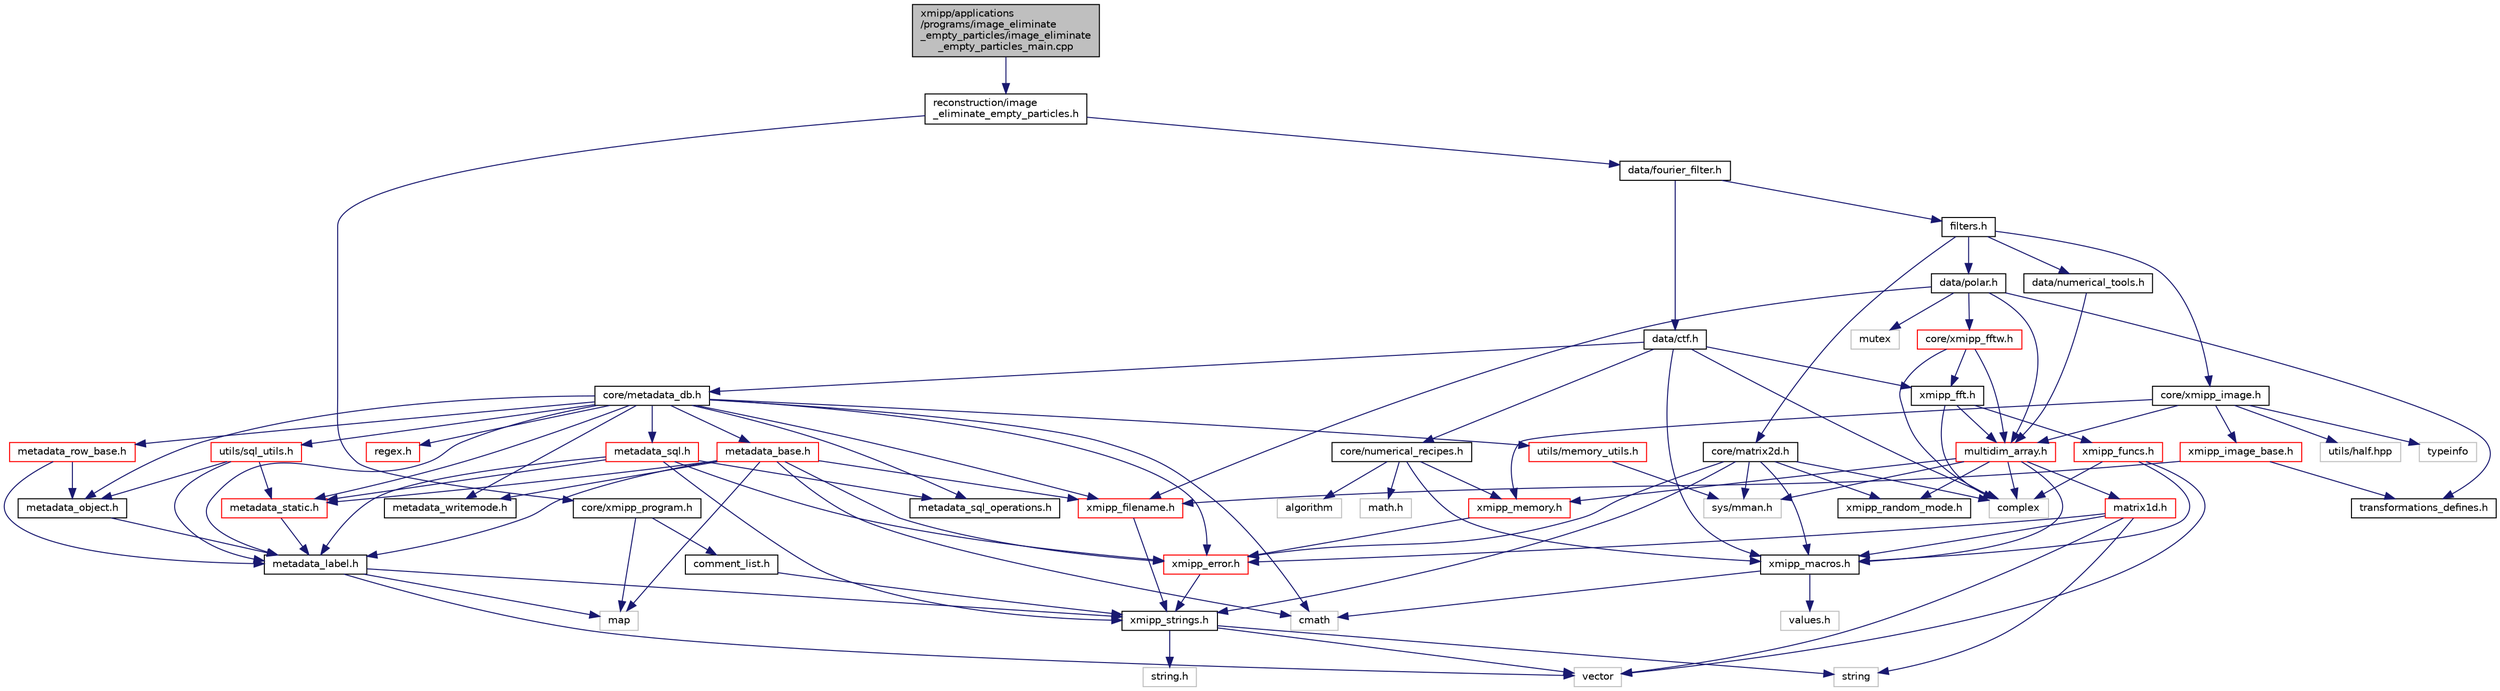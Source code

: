 digraph "xmipp/applications/programs/image_eliminate_empty_particles/image_eliminate_empty_particles_main.cpp"
{
  edge [fontname="Helvetica",fontsize="10",labelfontname="Helvetica",labelfontsize="10"];
  node [fontname="Helvetica",fontsize="10",shape=record];
  Node0 [label="xmipp/applications\l/programs/image_eliminate\l_empty_particles/image_eliminate\l_empty_particles_main.cpp",height=0.2,width=0.4,color="black", fillcolor="grey75", style="filled", fontcolor="black"];
  Node0 -> Node1 [color="midnightblue",fontsize="10",style="solid",fontname="Helvetica"];
  Node1 [label="reconstruction/image\l_eliminate_empty_particles.h",height=0.2,width=0.4,color="black", fillcolor="white", style="filled",URL="$image__eliminate__empty__particles_8h.html"];
  Node1 -> Node2 [color="midnightblue",fontsize="10",style="solid",fontname="Helvetica"];
  Node2 [label="core/xmipp_program.h",height=0.2,width=0.4,color="black", fillcolor="white", style="filled",URL="$xmipp__program_8h.html"];
  Node2 -> Node3 [color="midnightblue",fontsize="10",style="solid",fontname="Helvetica"];
  Node3 [label="map",height=0.2,width=0.4,color="grey75", fillcolor="white", style="filled"];
  Node2 -> Node4 [color="midnightblue",fontsize="10",style="solid",fontname="Helvetica"];
  Node4 [label="comment_list.h",height=0.2,width=0.4,color="black", fillcolor="white", style="filled",URL="$comment__list_8h.html"];
  Node4 -> Node5 [color="midnightblue",fontsize="10",style="solid",fontname="Helvetica"];
  Node5 [label="xmipp_strings.h",height=0.2,width=0.4,color="black", fillcolor="white", style="filled",URL="$xmipp__strings_8h.html"];
  Node5 -> Node6 [color="midnightblue",fontsize="10",style="solid",fontname="Helvetica"];
  Node6 [label="vector",height=0.2,width=0.4,color="grey75", fillcolor="white", style="filled"];
  Node5 -> Node7 [color="midnightblue",fontsize="10",style="solid",fontname="Helvetica"];
  Node7 [label="string",height=0.2,width=0.4,color="grey75", fillcolor="white", style="filled"];
  Node5 -> Node8 [color="midnightblue",fontsize="10",style="solid",fontname="Helvetica"];
  Node8 [label="string.h",height=0.2,width=0.4,color="grey75", fillcolor="white", style="filled"];
  Node1 -> Node9 [color="midnightblue",fontsize="10",style="solid",fontname="Helvetica"];
  Node9 [label="data/fourier_filter.h",height=0.2,width=0.4,color="black", fillcolor="white", style="filled",URL="$fourier__filter_8h.html"];
  Node9 -> Node10 [color="midnightblue",fontsize="10",style="solid",fontname="Helvetica"];
  Node10 [label="filters.h",height=0.2,width=0.4,color="black", fillcolor="white", style="filled",URL="$filters_8h.html"];
  Node10 -> Node11 [color="midnightblue",fontsize="10",style="solid",fontname="Helvetica"];
  Node11 [label="core/xmipp_image.h",height=0.2,width=0.4,color="black", fillcolor="white", style="filled",URL="$xmipp__image_8h.html"];
  Node11 -> Node12 [color="midnightblue",fontsize="10",style="solid",fontname="Helvetica"];
  Node12 [label="typeinfo",height=0.2,width=0.4,color="grey75", fillcolor="white", style="filled"];
  Node11 -> Node13 [color="midnightblue",fontsize="10",style="solid",fontname="Helvetica"];
  Node13 [label="multidim_array.h",height=0.2,width=0.4,color="red", fillcolor="white", style="filled",URL="$multidim__array_8h.html"];
  Node13 -> Node14 [color="midnightblue",fontsize="10",style="solid",fontname="Helvetica"];
  Node14 [label="xmipp_macros.h",height=0.2,width=0.4,color="black", fillcolor="white", style="filled",URL="$xmipp__macros_8h.html"];
  Node14 -> Node15 [color="midnightblue",fontsize="10",style="solid",fontname="Helvetica"];
  Node15 [label="values.h",height=0.2,width=0.4,color="grey75", fillcolor="white", style="filled"];
  Node14 -> Node16 [color="midnightblue",fontsize="10",style="solid",fontname="Helvetica"];
  Node16 [label="cmath",height=0.2,width=0.4,color="grey75", fillcolor="white", style="filled"];
  Node13 -> Node17 [color="midnightblue",fontsize="10",style="solid",fontname="Helvetica"];
  Node17 [label="sys/mman.h",height=0.2,width=0.4,color="grey75", fillcolor="white", style="filled"];
  Node13 -> Node18 [color="midnightblue",fontsize="10",style="solid",fontname="Helvetica"];
  Node18 [label="complex",height=0.2,width=0.4,color="grey75", fillcolor="white", style="filled"];
  Node13 -> Node19 [color="midnightblue",fontsize="10",style="solid",fontname="Helvetica"];
  Node19 [label="matrix1d.h",height=0.2,width=0.4,color="red", fillcolor="white", style="filled",URL="$matrix1d_8h.html"];
  Node19 -> Node7 [color="midnightblue",fontsize="10",style="solid",fontname="Helvetica"];
  Node19 -> Node6 [color="midnightblue",fontsize="10",style="solid",fontname="Helvetica"];
  Node19 -> Node21 [color="midnightblue",fontsize="10",style="solid",fontname="Helvetica"];
  Node21 [label="xmipp_error.h",height=0.2,width=0.4,color="red", fillcolor="white", style="filled",URL="$xmipp__error_8h.html"];
  Node21 -> Node5 [color="midnightblue",fontsize="10",style="solid",fontname="Helvetica"];
  Node19 -> Node14 [color="midnightblue",fontsize="10",style="solid",fontname="Helvetica"];
  Node13 -> Node23 [color="midnightblue",fontsize="10",style="solid",fontname="Helvetica"];
  Node23 [label="xmipp_random_mode.h",height=0.2,width=0.4,color="black", fillcolor="white", style="filled",URL="$xmipp__random__mode_8h.html"];
  Node13 -> Node28 [color="midnightblue",fontsize="10",style="solid",fontname="Helvetica"];
  Node28 [label="xmipp_memory.h",height=0.2,width=0.4,color="red", fillcolor="white", style="filled",URL="$xmipp__memory_8h.html"];
  Node28 -> Node21 [color="midnightblue",fontsize="10",style="solid",fontname="Helvetica"];
  Node11 -> Node31 [color="midnightblue",fontsize="10",style="solid",fontname="Helvetica"];
  Node31 [label="xmipp_image_base.h",height=0.2,width=0.4,color="red", fillcolor="white", style="filled",URL="$xmipp__image__base_8h.html"];
  Node31 -> Node41 [color="midnightblue",fontsize="10",style="solid",fontname="Helvetica"];
  Node41 [label="xmipp_filename.h",height=0.2,width=0.4,color="red", fillcolor="white", style="filled",URL="$xmipp__filename_8h.html"];
  Node41 -> Node5 [color="midnightblue",fontsize="10",style="solid",fontname="Helvetica"];
  Node31 -> Node44 [color="midnightblue",fontsize="10",style="solid",fontname="Helvetica"];
  Node44 [label="transformations_defines.h",height=0.2,width=0.4,color="black", fillcolor="white", style="filled",URL="$transformations__defines_8h.html"];
  Node11 -> Node28 [color="midnightblue",fontsize="10",style="solid",fontname="Helvetica"];
  Node11 -> Node60 [color="midnightblue",fontsize="10",style="solid",fontname="Helvetica"];
  Node60 [label="utils/half.hpp",height=0.2,width=0.4,color="grey75", fillcolor="white", style="filled"];
  Node10 -> Node61 [color="midnightblue",fontsize="10",style="solid",fontname="Helvetica"];
  Node61 [label="core/matrix2d.h",height=0.2,width=0.4,color="black", fillcolor="white", style="filled",URL="$matrix2d_8h.html"];
  Node61 -> Node18 [color="midnightblue",fontsize="10",style="solid",fontname="Helvetica"];
  Node61 -> Node23 [color="midnightblue",fontsize="10",style="solid",fontname="Helvetica"];
  Node61 -> Node14 [color="midnightblue",fontsize="10",style="solid",fontname="Helvetica"];
  Node61 -> Node21 [color="midnightblue",fontsize="10",style="solid",fontname="Helvetica"];
  Node61 -> Node5 [color="midnightblue",fontsize="10",style="solid",fontname="Helvetica"];
  Node61 -> Node17 [color="midnightblue",fontsize="10",style="solid",fontname="Helvetica"];
  Node10 -> Node62 [color="midnightblue",fontsize="10",style="solid",fontname="Helvetica"];
  Node62 [label="data/numerical_tools.h",height=0.2,width=0.4,color="black", fillcolor="white", style="filled",URL="$numerical__tools_8h.html"];
  Node62 -> Node13 [color="midnightblue",fontsize="10",style="solid",fontname="Helvetica"];
  Node10 -> Node63 [color="midnightblue",fontsize="10",style="solid",fontname="Helvetica"];
  Node63 [label="data/polar.h",height=0.2,width=0.4,color="black", fillcolor="white", style="filled",URL="$polar_8h.html"];
  Node63 -> Node64 [color="midnightblue",fontsize="10",style="solid",fontname="Helvetica"];
  Node64 [label="mutex",height=0.2,width=0.4,color="grey75", fillcolor="white", style="filled"];
  Node63 -> Node13 [color="midnightblue",fontsize="10",style="solid",fontname="Helvetica"];
  Node63 -> Node44 [color="midnightblue",fontsize="10",style="solid",fontname="Helvetica"];
  Node63 -> Node65 [color="midnightblue",fontsize="10",style="solid",fontname="Helvetica"];
  Node65 [label="core/xmipp_fftw.h",height=0.2,width=0.4,color="red", fillcolor="white", style="filled",URL="$xmipp__fftw_8h.html"];
  Node65 -> Node18 [color="midnightblue",fontsize="10",style="solid",fontname="Helvetica"];
  Node65 -> Node13 [color="midnightblue",fontsize="10",style="solid",fontname="Helvetica"];
  Node65 -> Node68 [color="midnightblue",fontsize="10",style="solid",fontname="Helvetica"];
  Node68 [label="xmipp_fft.h",height=0.2,width=0.4,color="black", fillcolor="white", style="filled",URL="$xmipp__fft_8h.html"];
  Node68 -> Node18 [color="midnightblue",fontsize="10",style="solid",fontname="Helvetica"];
  Node68 -> Node13 [color="midnightblue",fontsize="10",style="solid",fontname="Helvetica"];
  Node68 -> Node69 [color="midnightblue",fontsize="10",style="solid",fontname="Helvetica"];
  Node69 [label="xmipp_funcs.h",height=0.2,width=0.4,color="red", fillcolor="white", style="filled",URL="$xmipp__funcs_8h.html"];
  Node69 -> Node18 [color="midnightblue",fontsize="10",style="solid",fontname="Helvetica"];
  Node69 -> Node14 [color="midnightblue",fontsize="10",style="solid",fontname="Helvetica"];
  Node69 -> Node6 [color="midnightblue",fontsize="10",style="solid",fontname="Helvetica"];
  Node63 -> Node41 [color="midnightblue",fontsize="10",style="solid",fontname="Helvetica"];
  Node9 -> Node71 [color="midnightblue",fontsize="10",style="solid",fontname="Helvetica"];
  Node71 [label="data/ctf.h",height=0.2,width=0.4,color="black", fillcolor="white", style="filled",URL="$ctf_8h.html"];
  Node71 -> Node18 [color="midnightblue",fontsize="10",style="solid",fontname="Helvetica"];
  Node71 -> Node72 [color="midnightblue",fontsize="10",style="solid",fontname="Helvetica"];
  Node72 [label="core/metadata_db.h",height=0.2,width=0.4,color="black", fillcolor="white", style="filled",URL="$metadata__db_8h.html"];
  Node72 -> Node73 [color="midnightblue",fontsize="10",style="solid",fontname="Helvetica"];
  Node73 [label="regex.h",height=0.2,width=0.4,color="red", fillcolor="white", style="filled",URL="$regex_8h.html"];
  Node72 -> Node16 [color="midnightblue",fontsize="10",style="solid",fontname="Helvetica"];
  Node72 -> Node75 [color="midnightblue",fontsize="10",style="solid",fontname="Helvetica"];
  Node75 [label="utils/memory_utils.h",height=0.2,width=0.4,color="red", fillcolor="white", style="filled",URL="$memory__utils_8h.html"];
  Node75 -> Node17 [color="midnightblue",fontsize="10",style="solid",fontname="Helvetica"];
  Node72 -> Node78 [color="midnightblue",fontsize="10",style="solid",fontname="Helvetica"];
  Node78 [label="metadata_base.h",height=0.2,width=0.4,color="red", fillcolor="white", style="filled",URL="$metadata__base_8h.html"];
  Node78 -> Node3 [color="midnightblue",fontsize="10",style="solid",fontname="Helvetica"];
  Node78 -> Node16 [color="midnightblue",fontsize="10",style="solid",fontname="Helvetica"];
  Node78 -> Node21 [color="midnightblue",fontsize="10",style="solid",fontname="Helvetica"];
  Node78 -> Node41 [color="midnightblue",fontsize="10",style="solid",fontname="Helvetica"];
  Node78 -> Node37 [color="midnightblue",fontsize="10",style="solid",fontname="Helvetica"];
  Node37 [label="metadata_label.h",height=0.2,width=0.4,color="black", fillcolor="white", style="filled",URL="$metadata__label_8h.html"];
  Node37 -> Node3 [color="midnightblue",fontsize="10",style="solid",fontname="Helvetica"];
  Node37 -> Node5 [color="midnightblue",fontsize="10",style="solid",fontname="Helvetica"];
  Node37 -> Node6 [color="midnightblue",fontsize="10",style="solid",fontname="Helvetica"];
  Node78 -> Node79 [color="midnightblue",fontsize="10",style="solid",fontname="Helvetica"];
  Node79 [label="metadata_writemode.h",height=0.2,width=0.4,color="black", fillcolor="white", style="filled",URL="$metadata__writemode_8h.html"];
  Node78 -> Node81 [color="midnightblue",fontsize="10",style="solid",fontname="Helvetica"];
  Node81 [label="metadata_static.h",height=0.2,width=0.4,color="red", fillcolor="white", style="filled",URL="$metadata__static_8h.html"];
  Node81 -> Node37 [color="midnightblue",fontsize="10",style="solid",fontname="Helvetica"];
  Node72 -> Node37 [color="midnightblue",fontsize="10",style="solid",fontname="Helvetica"];
  Node72 -> Node38 [color="midnightblue",fontsize="10",style="solid",fontname="Helvetica"];
  Node38 [label="metadata_object.h",height=0.2,width=0.4,color="black", fillcolor="white", style="filled",URL="$metadata__object_8h.html"];
  Node38 -> Node37 [color="midnightblue",fontsize="10",style="solid",fontname="Helvetica"];
  Node72 -> Node36 [color="midnightblue",fontsize="10",style="solid",fontname="Helvetica"];
  Node36 [label="metadata_row_base.h",height=0.2,width=0.4,color="red", fillcolor="white", style="filled",URL="$metadata__row__base_8h.html"];
  Node36 -> Node37 [color="midnightblue",fontsize="10",style="solid",fontname="Helvetica"];
  Node36 -> Node38 [color="midnightblue",fontsize="10",style="solid",fontname="Helvetica"];
  Node72 -> Node81 [color="midnightblue",fontsize="10",style="solid",fontname="Helvetica"];
  Node72 -> Node85 [color="midnightblue",fontsize="10",style="solid",fontname="Helvetica"];
  Node85 [label="metadata_sql.h",height=0.2,width=0.4,color="red", fillcolor="white", style="filled",URL="$metadata__sql_8h.html"];
  Node85 -> Node5 [color="midnightblue",fontsize="10",style="solid",fontname="Helvetica"];
  Node85 -> Node37 [color="midnightblue",fontsize="10",style="solid",fontname="Helvetica"];
  Node85 -> Node21 [color="midnightblue",fontsize="10",style="solid",fontname="Helvetica"];
  Node85 -> Node86 [color="midnightblue",fontsize="10",style="solid",fontname="Helvetica"];
  Node86 [label="metadata_sql_operations.h",height=0.2,width=0.4,color="black", fillcolor="white", style="filled",URL="$metadata__sql__operations_8h.html"];
  Node85 -> Node81 [color="midnightblue",fontsize="10",style="solid",fontname="Helvetica"];
  Node72 -> Node86 [color="midnightblue",fontsize="10",style="solid",fontname="Helvetica"];
  Node72 -> Node87 [color="midnightblue",fontsize="10",style="solid",fontname="Helvetica"];
  Node87 [label="utils/sql_utils.h",height=0.2,width=0.4,color="red", fillcolor="white", style="filled",URL="$sql__utils_8h.html"];
  Node87 -> Node37 [color="midnightblue",fontsize="10",style="solid",fontname="Helvetica"];
  Node87 -> Node38 [color="midnightblue",fontsize="10",style="solid",fontname="Helvetica"];
  Node87 -> Node81 [color="midnightblue",fontsize="10",style="solid",fontname="Helvetica"];
  Node72 -> Node21 [color="midnightblue",fontsize="10",style="solid",fontname="Helvetica"];
  Node72 -> Node41 [color="midnightblue",fontsize="10",style="solid",fontname="Helvetica"];
  Node72 -> Node79 [color="midnightblue",fontsize="10",style="solid",fontname="Helvetica"];
  Node71 -> Node89 [color="midnightblue",fontsize="10",style="solid",fontname="Helvetica"];
  Node89 [label="core/numerical_recipes.h",height=0.2,width=0.4,color="black", fillcolor="white", style="filled",URL="$numerical__recipes_8h.html"];
  Node89 -> Node90 [color="midnightblue",fontsize="10",style="solid",fontname="Helvetica"];
  Node90 [label="math.h",height=0.2,width=0.4,color="grey75", fillcolor="white", style="filled"];
  Node89 -> Node28 [color="midnightblue",fontsize="10",style="solid",fontname="Helvetica"];
  Node89 -> Node14 [color="midnightblue",fontsize="10",style="solid",fontname="Helvetica"];
  Node89 -> Node91 [color="midnightblue",fontsize="10",style="solid",fontname="Helvetica"];
  Node91 [label="algorithm",height=0.2,width=0.4,color="grey75", fillcolor="white", style="filled"];
  Node71 -> Node68 [color="midnightblue",fontsize="10",style="solid",fontname="Helvetica"];
  Node71 -> Node14 [color="midnightblue",fontsize="10",style="solid",fontname="Helvetica"];
}
